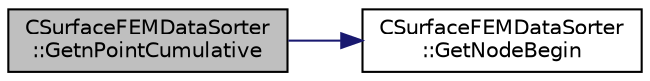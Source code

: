 digraph "CSurfaceFEMDataSorter::GetnPointCumulative"
{
 // LATEX_PDF_SIZE
  edge [fontname="Helvetica",fontsize="10",labelfontname="Helvetica",labelfontsize="10"];
  node [fontname="Helvetica",fontsize="10",shape=record];
  rankdir="LR";
  Node1 [label="CSurfaceFEMDataSorter\l::GetnPointCumulative",height=0.2,width=0.4,color="black", fillcolor="grey75", style="filled", fontcolor="black",tooltip="Get the cumulated number of points."];
  Node1 -> Node2 [color="midnightblue",fontsize="10",style="solid",fontname="Helvetica"];
  Node2 [label="CSurfaceFEMDataSorter\l::GetNodeBegin",height=0.2,width=0.4,color="black", fillcolor="white", style="filled",URL="$classCSurfaceFEMDataSorter.html#a89ad64ce48774a4201c86f3d1ae6f9b8",tooltip="Get the beginning global renumbered node ID of the linear partition owned by a specific processor."];
}
